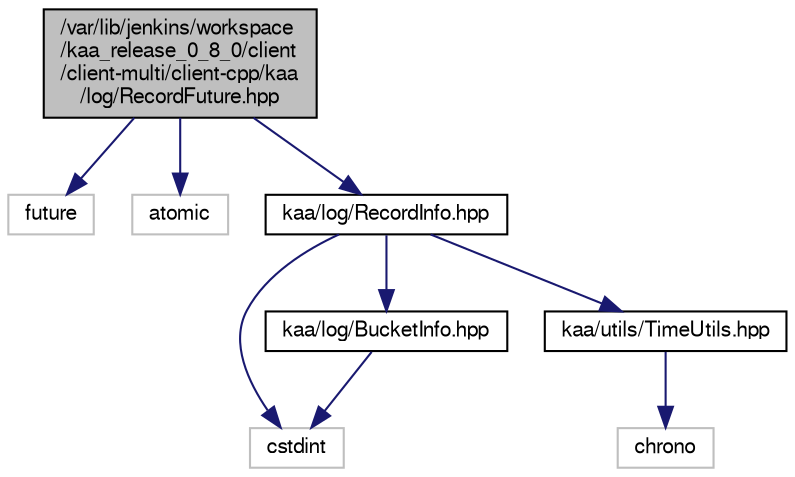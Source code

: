 digraph "/var/lib/jenkins/workspace/kaa_release_0_8_0/client/client-multi/client-cpp/kaa/log/RecordFuture.hpp"
{
  bgcolor="transparent";
  edge [fontname="FreeSans",fontsize="10",labelfontname="FreeSans",labelfontsize="10"];
  node [fontname="FreeSans",fontsize="10",shape=record];
  Node1 [label="/var/lib/jenkins/workspace\l/kaa_release_0_8_0/client\l/client-multi/client-cpp/kaa\l/log/RecordFuture.hpp",height=0.2,width=0.4,color="black", fillcolor="grey75", style="filled" fontcolor="black"];
  Node1 -> Node2 [color="midnightblue",fontsize="10",style="solid",fontname="FreeSans"];
  Node2 [label="future",height=0.2,width=0.4,color="grey75"];
  Node1 -> Node3 [color="midnightblue",fontsize="10",style="solid",fontname="FreeSans"];
  Node3 [label="atomic",height=0.2,width=0.4,color="grey75"];
  Node1 -> Node4 [color="midnightblue",fontsize="10",style="solid",fontname="FreeSans"];
  Node4 [label="kaa/log/RecordInfo.hpp",height=0.2,width=0.4,color="black",URL="$RecordInfo_8hpp.html"];
  Node4 -> Node5 [color="midnightblue",fontsize="10",style="solid",fontname="FreeSans"];
  Node5 [label="cstdint",height=0.2,width=0.4,color="grey75"];
  Node4 -> Node6 [color="midnightblue",fontsize="10",style="solid",fontname="FreeSans"];
  Node6 [label="kaa/log/BucketInfo.hpp",height=0.2,width=0.4,color="black",URL="$BucketInfo_8hpp.html"];
  Node6 -> Node5 [color="midnightblue",fontsize="10",style="solid",fontname="FreeSans"];
  Node4 -> Node7 [color="midnightblue",fontsize="10",style="solid",fontname="FreeSans"];
  Node7 [label="kaa/utils/TimeUtils.hpp",height=0.2,width=0.4,color="black",URL="$TimeUtils_8hpp.html"];
  Node7 -> Node8 [color="midnightblue",fontsize="10",style="solid",fontname="FreeSans"];
  Node8 [label="chrono",height=0.2,width=0.4,color="grey75"];
}
